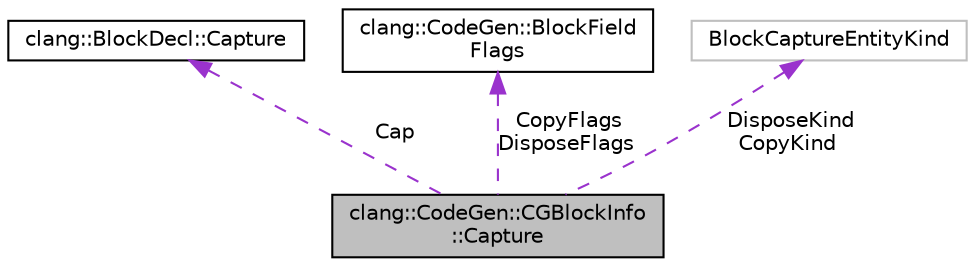 digraph "clang::CodeGen::CGBlockInfo::Capture"
{
 // LATEX_PDF_SIZE
  bgcolor="transparent";
  edge [fontname="Helvetica",fontsize="10",labelfontname="Helvetica",labelfontsize="10"];
  node [fontname="Helvetica",fontsize="10",shape=record];
  Node1 [label="clang::CodeGen::CGBlockInfo\l::Capture",height=0.2,width=0.4,color="black", fillcolor="grey75", style="filled", fontcolor="black",tooltip=" "];
  Node2 -> Node1 [dir="back",color="darkorchid3",fontsize="10",style="dashed",label=" Cap" ,fontname="Helvetica"];
  Node2 [label="clang::BlockDecl::Capture",height=0.2,width=0.4,color="black",URL="$classclang_1_1BlockDecl_1_1Capture.html",tooltip="A class which contains all the information about a particular captured value."];
  Node3 -> Node1 [dir="back",color="darkorchid3",fontsize="10",style="dashed",label=" CopyFlags\nDisposeFlags" ,fontname="Helvetica"];
  Node3 [label="clang::CodeGen::BlockField\lFlags",height=0.2,width=0.4,color="black",URL="$classclang_1_1CodeGen_1_1BlockFieldFlags.html",tooltip=" "];
  Node4 -> Node1 [dir="back",color="darkorchid3",fontsize="10",style="dashed",label=" DisposeKind\nCopyKind" ,fontname="Helvetica"];
  Node4 [label="BlockCaptureEntityKind",height=0.2,width=0.4,color="grey75",tooltip=" "];
}
